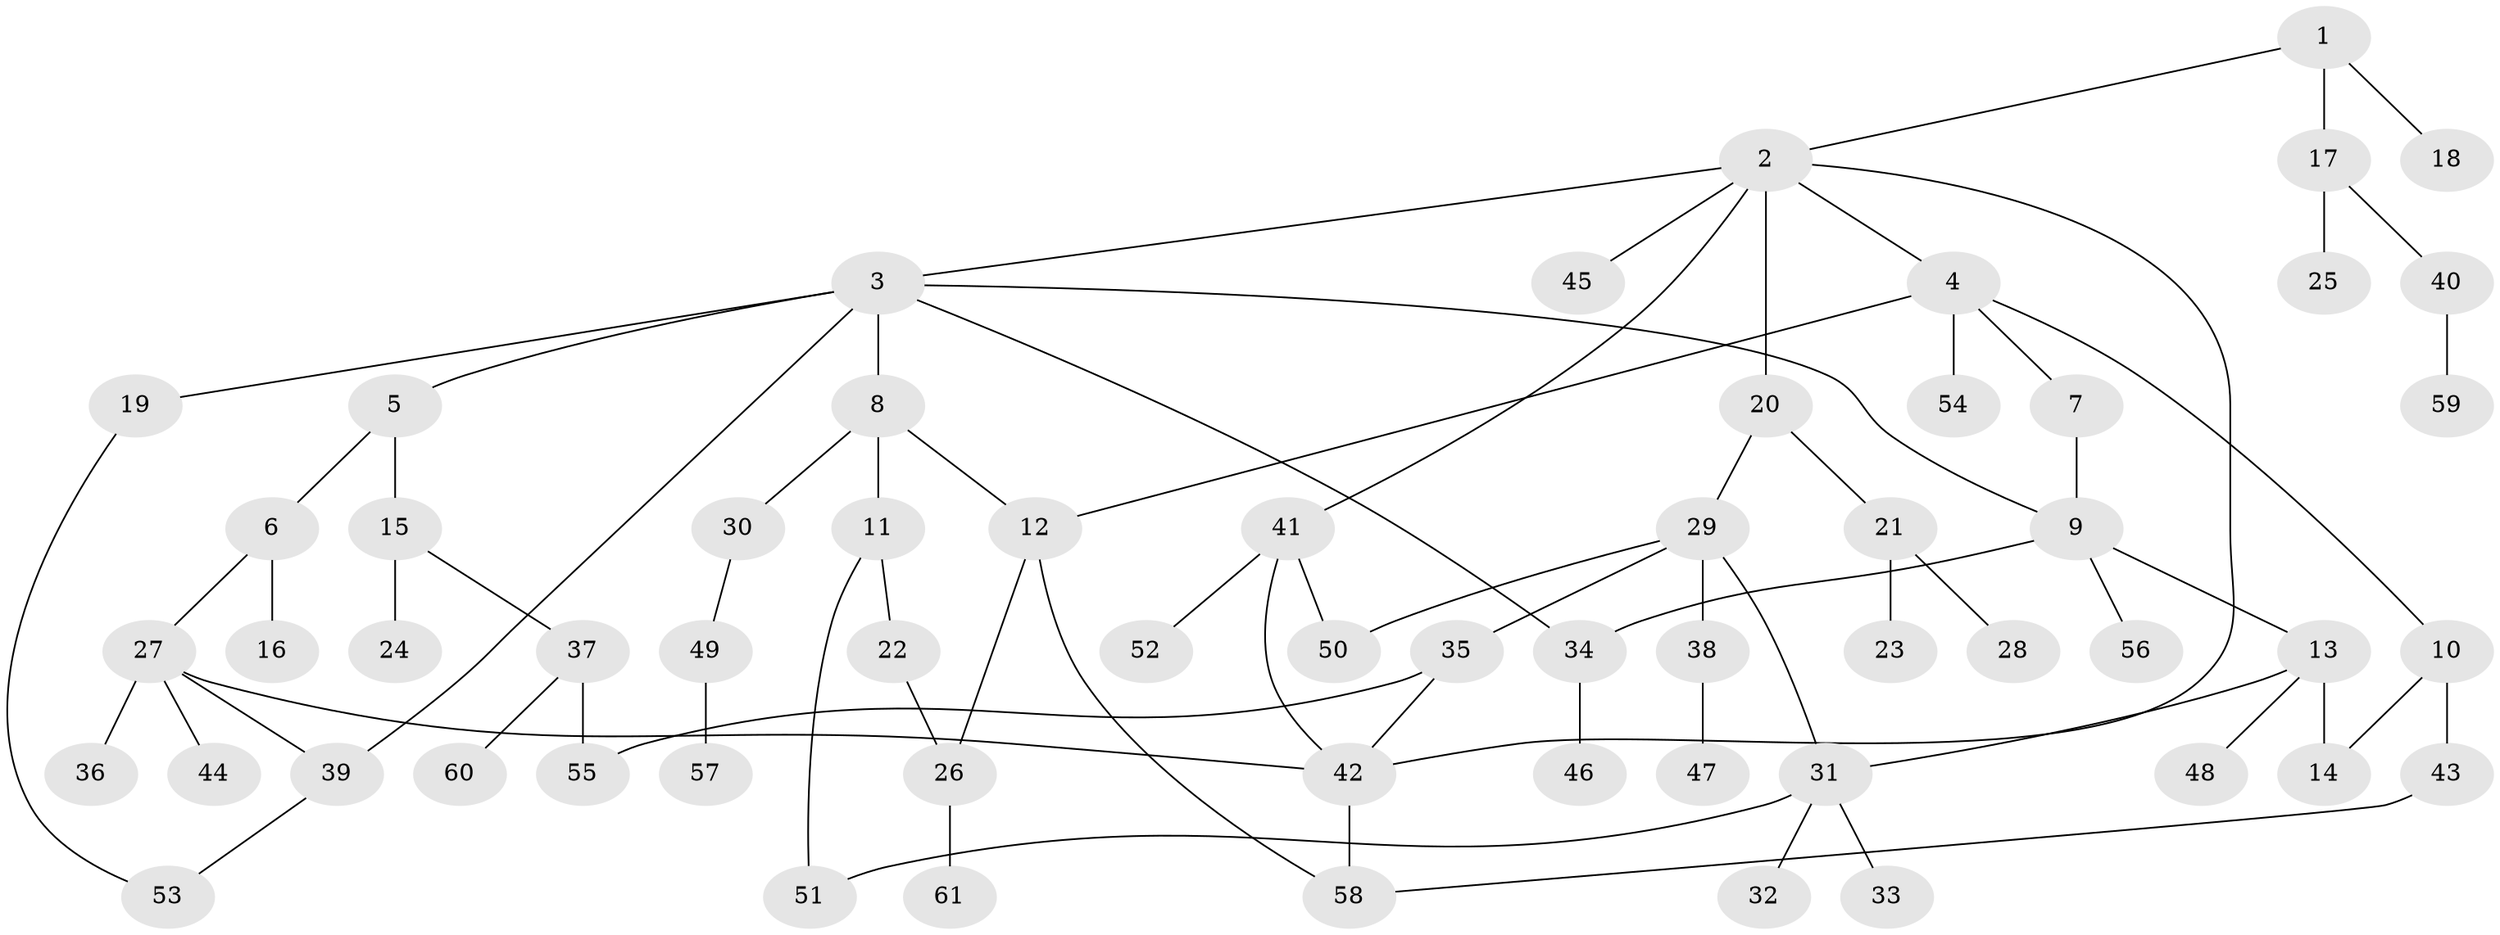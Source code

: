 // coarse degree distribution, {2: 0.23076923076923078, 8: 0.02564102564102564, 6: 0.10256410256410256, 3: 0.1282051282051282, 4: 0.07692307692307693, 5: 0.07692307692307693, 1: 0.358974358974359}
// Generated by graph-tools (version 1.1) at 2025/23/03/03/25 07:23:33]
// undirected, 61 vertices, 76 edges
graph export_dot {
graph [start="1"]
  node [color=gray90,style=filled];
  1;
  2;
  3;
  4;
  5;
  6;
  7;
  8;
  9;
  10;
  11;
  12;
  13;
  14;
  15;
  16;
  17;
  18;
  19;
  20;
  21;
  22;
  23;
  24;
  25;
  26;
  27;
  28;
  29;
  30;
  31;
  32;
  33;
  34;
  35;
  36;
  37;
  38;
  39;
  40;
  41;
  42;
  43;
  44;
  45;
  46;
  47;
  48;
  49;
  50;
  51;
  52;
  53;
  54;
  55;
  56;
  57;
  58;
  59;
  60;
  61;
  1 -- 2;
  1 -- 17;
  1 -- 18;
  2 -- 3;
  2 -- 4;
  2 -- 20;
  2 -- 41;
  2 -- 45;
  2 -- 42;
  3 -- 5;
  3 -- 8;
  3 -- 9;
  3 -- 19;
  3 -- 34;
  3 -- 39;
  4 -- 7;
  4 -- 10;
  4 -- 54;
  4 -- 12;
  5 -- 6;
  5 -- 15;
  6 -- 16;
  6 -- 27;
  7 -- 9;
  8 -- 11;
  8 -- 12;
  8 -- 30;
  9 -- 13;
  9 -- 56;
  9 -- 34;
  10 -- 43;
  10 -- 14;
  11 -- 22;
  11 -- 51;
  12 -- 58;
  12 -- 26;
  13 -- 14;
  13 -- 48;
  13 -- 31;
  15 -- 24;
  15 -- 37;
  17 -- 25;
  17 -- 40;
  19 -- 53;
  20 -- 21;
  20 -- 29;
  21 -- 23;
  21 -- 28;
  22 -- 26;
  26 -- 61;
  27 -- 36;
  27 -- 44;
  27 -- 39;
  27 -- 42;
  29 -- 31;
  29 -- 35;
  29 -- 38;
  29 -- 50;
  30 -- 49;
  31 -- 32;
  31 -- 33;
  31 -- 51;
  34 -- 46;
  35 -- 42;
  35 -- 55;
  37 -- 55;
  37 -- 60;
  38 -- 47;
  39 -- 53;
  40 -- 59;
  41 -- 52;
  41 -- 50;
  41 -- 42;
  42 -- 58;
  43 -- 58;
  49 -- 57;
}
